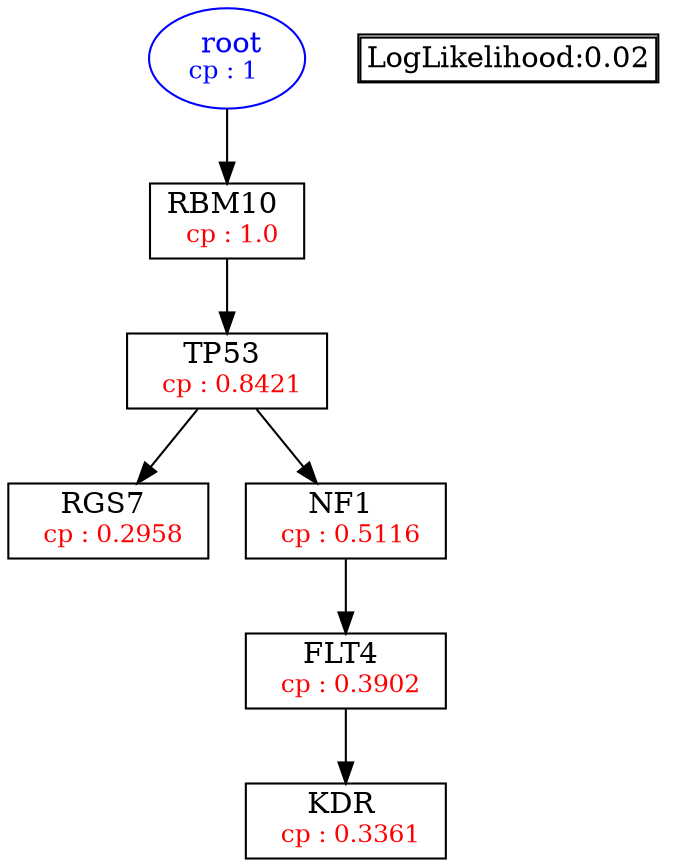 digraph tree {
    "root" [label=<<font color='Blue'> root</font><br/><font color='Blue' POINT-SIZE='12'>cp : 1 </font>>, shape=oval, color=Blue];
    "S5" [label =<RBM10 <br/> <font color='Red' POINT-SIZE='12'> cp : 1.0 </font>>, shape=box];
    "S2" [label =<TP53 <br/> <font color='Red' POINT-SIZE='12'> cp : 0.8421 </font>>, shape=box];
    "S1" [label =<RGS7 <br/> <font color='Red' POINT-SIZE='12'> cp : 0.2958 </font>>, shape=box];
    "S3" [label =<NF1 <br/> <font color='Red' POINT-SIZE='12'> cp : 0.5116 </font>>, shape=box];
    "S4" [label =<FLT4 <br/> <font color='Red' POINT-SIZE='12'> cp : 0.3902 </font>>, shape=box];
    "S6" [label =<KDR <br/> <font color='Red' POINT-SIZE='12'> cp : 0.3361 </font>>, shape=box];
    "root" -> "S5";
    "S5" -> "S2";
    "S2" -> "S1";
    "S2" -> "S3";
    "S3" -> "S4";
    "S4" -> "S6";

    node[shape=plaintext]
    fontsize="10"
    struct1 [label=
    <<TABLE BORDER="1" CELLBORDER="1" CELLSPACING="0" >
    <TR><TD ALIGN="LEFT">LogLikelihood:0.02</TD></TR>
    </TABLE>>];

}

